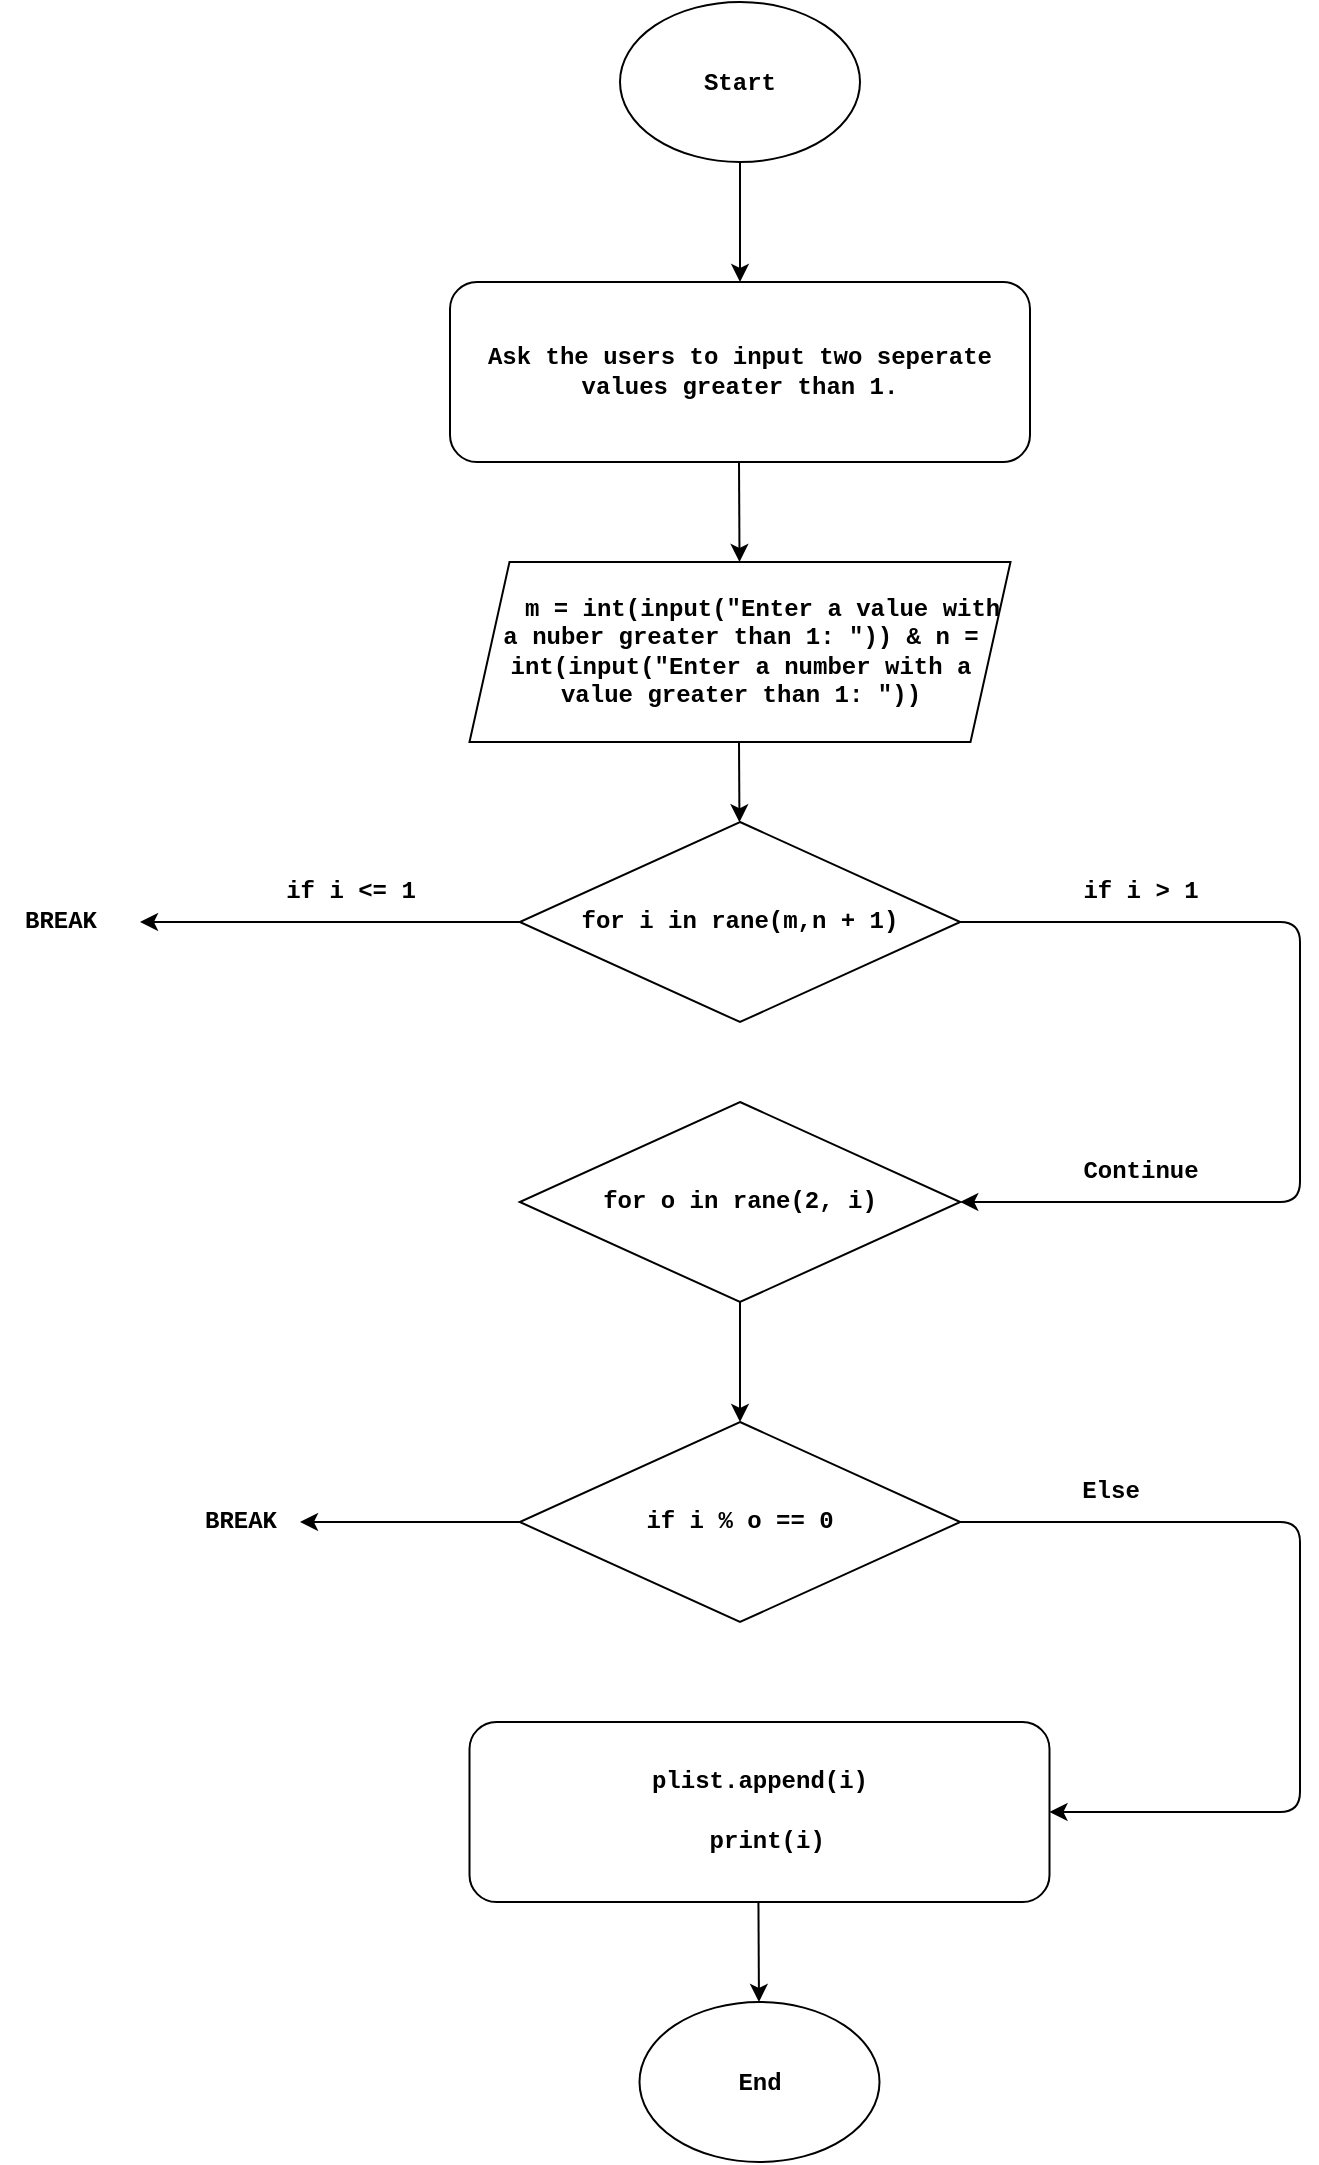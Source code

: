<mxfile>
    <diagram id="OSPSGcMACZHExQOjPP9F" name="Page-1">
        <mxGraphModel dx="876" dy="616" grid="1" gridSize="10" guides="1" tooltips="1" connect="1" arrows="1" fold="1" page="1" pageScale="1" pageWidth="850" pageHeight="1100" math="0" shadow="0">
            <root>
                <mxCell id="0"/>
                <mxCell id="1" parent="0"/>
                <mxCell id="2" value="&lt;h4&gt;&lt;font face=&quot;Courier New&quot;&gt;Start&lt;/font&gt;&lt;/h4&gt;" style="ellipse;whiteSpace=wrap;html=1;" vertex="1" parent="1">
                    <mxGeometry x="360" width="120" height="80" as="geometry"/>
                </mxCell>
                <mxCell id="3" value="" style="endArrow=classic;html=1;fontFamily=Courier New;exitX=0.5;exitY=1;exitDx=0;exitDy=0;" edge="1" parent="1" source="2">
                    <mxGeometry width="50" height="50" relative="1" as="geometry">
                        <mxPoint x="390" y="310" as="sourcePoint"/>
                        <mxPoint x="420" y="140" as="targetPoint"/>
                    </mxGeometry>
                </mxCell>
                <mxCell id="4" value="&lt;h4&gt;Ask the users to input two seperate values greater than 1.&lt;/h4&gt;" style="rounded=1;whiteSpace=wrap;html=1;fontFamily=Courier New;" vertex="1" parent="1">
                    <mxGeometry x="275" y="140" width="290" height="90" as="geometry"/>
                </mxCell>
                <mxCell id="5" value="" style="endArrow=classic;html=1;fontFamily=Courier New;exitX=0.5;exitY=1;exitDx=0;exitDy=0;" edge="1" parent="1" target="6">
                    <mxGeometry width="50" height="50" relative="1" as="geometry">
                        <mxPoint x="419.5" y="230" as="sourcePoint"/>
                        <mxPoint x="419.5" y="290" as="targetPoint"/>
                    </mxGeometry>
                </mxCell>
                <mxCell id="6" value="&lt;h4&gt;&amp;nbsp; &amp;nbsp;m = int(input(&quot;Enter a value with a nuber greater than 1: &quot;)) &amp;amp; n = int(input(&quot;Enter a number with a value greater than 1: &quot;))&lt;/h4&gt;" style="shape=parallelogram;perimeter=parallelogramPerimeter;whiteSpace=wrap;html=1;fixedSize=1;fontFamily=Courier New;" vertex="1" parent="1">
                    <mxGeometry x="284.75" y="280" width="270.5" height="90" as="geometry"/>
                </mxCell>
                <mxCell id="7" value="" style="endArrow=classic;html=1;fontFamily=Courier New;exitX=0.5;exitY=1;exitDx=0;exitDy=0;" edge="1" parent="1" target="8">
                    <mxGeometry width="50" height="50" relative="1" as="geometry">
                        <mxPoint x="419.5" y="370" as="sourcePoint"/>
                        <mxPoint x="419.763" y="420" as="targetPoint"/>
                    </mxGeometry>
                </mxCell>
                <mxCell id="8" value="&lt;h4&gt;for i in rane(m,n + 1)&lt;/h4&gt;" style="rhombus;whiteSpace=wrap;html=1;fontFamily=Courier New;" vertex="1" parent="1">
                    <mxGeometry x="309.88" y="410" width="220.24" height="100" as="geometry"/>
                </mxCell>
                <mxCell id="9" value="" style="endArrow=classic;html=1;fontFamily=Courier New;exitX=0;exitY=0.5;exitDx=0;exitDy=0;" edge="1" parent="1" source="8">
                    <mxGeometry width="50" height="50" relative="1" as="geometry">
                        <mxPoint x="390" y="360" as="sourcePoint"/>
                        <mxPoint x="120" y="460" as="targetPoint"/>
                    </mxGeometry>
                </mxCell>
                <mxCell id="10" value="&lt;b&gt;if i &amp;lt;= 1&lt;/b&gt;" style="text;html=1;align=center;verticalAlign=middle;resizable=0;points=[];autosize=1;strokeColor=none;fillColor=none;fontFamily=Courier New;" vertex="1" parent="1">
                    <mxGeometry x="180" y="430" width="90" height="30" as="geometry"/>
                </mxCell>
                <mxCell id="11" value="" style="endArrow=classic;html=1;fontFamily=Courier New;exitX=1;exitY=0.5;exitDx=0;exitDy=0;entryX=1;entryY=0.5;entryDx=0;entryDy=0;" edge="1" parent="1" source="8" target="14">
                    <mxGeometry width="50" height="50" relative="1" as="geometry">
                        <mxPoint x="390" y="360" as="sourcePoint"/>
                        <mxPoint x="720" y="460" as="targetPoint"/>
                        <Array as="points">
                            <mxPoint x="700" y="460"/>
                            <mxPoint x="700" y="600"/>
                        </Array>
                    </mxGeometry>
                </mxCell>
                <mxCell id="12" value="&lt;b&gt;if i &amp;gt; 1&lt;/b&gt;" style="text;html=1;align=center;verticalAlign=middle;resizable=0;points=[];autosize=1;strokeColor=none;fillColor=none;fontFamily=Courier New;" vertex="1" parent="1">
                    <mxGeometry x="580" y="430" width="80" height="30" as="geometry"/>
                </mxCell>
                <mxCell id="14" value="&lt;h4&gt;for o in rane(2, i)&lt;/h4&gt;" style="rhombus;whiteSpace=wrap;html=1;fontFamily=Courier New;" vertex="1" parent="1">
                    <mxGeometry x="309.88" y="550" width="220.24" height="100" as="geometry"/>
                </mxCell>
                <mxCell id="15" value="&lt;b&gt;Continue&lt;/b&gt;" style="text;html=1;align=center;verticalAlign=middle;resizable=0;points=[];autosize=1;strokeColor=none;fillColor=none;fontFamily=Courier New;" vertex="1" parent="1">
                    <mxGeometry x="580" y="570" width="80" height="30" as="geometry"/>
                </mxCell>
                <mxCell id="16" value="&lt;b&gt;BREAK&lt;/b&gt;" style="text;html=1;align=center;verticalAlign=middle;resizable=0;points=[];autosize=1;strokeColor=none;fillColor=none;fontFamily=Courier New;" vertex="1" parent="1">
                    <mxGeometry x="50" y="445" width="60" height="30" as="geometry"/>
                </mxCell>
                <mxCell id="17" value="" style="endArrow=classic;html=1;fontFamily=Courier New;exitX=0.5;exitY=1;exitDx=0;exitDy=0;" edge="1" parent="1" source="14">
                    <mxGeometry width="50" height="50" relative="1" as="geometry">
                        <mxPoint x="400" y="720" as="sourcePoint"/>
                        <mxPoint x="420" y="710" as="targetPoint"/>
                    </mxGeometry>
                </mxCell>
                <mxCell id="18" value="&lt;h4&gt;if i % o == 0&lt;/h4&gt;" style="rhombus;whiteSpace=wrap;html=1;fontFamily=Courier New;" vertex="1" parent="1">
                    <mxGeometry x="309.88" y="710" width="220.24" height="100" as="geometry"/>
                </mxCell>
                <mxCell id="19" value="" style="endArrow=classic;html=1;fontFamily=Courier New;exitX=0;exitY=0.5;exitDx=0;exitDy=0;" edge="1" parent="1" source="18">
                    <mxGeometry width="50" height="50" relative="1" as="geometry">
                        <mxPoint x="400" y="690" as="sourcePoint"/>
                        <mxPoint x="200" y="760" as="targetPoint"/>
                    </mxGeometry>
                </mxCell>
                <mxCell id="20" value="&lt;b&gt;BREAK&lt;/b&gt;" style="text;html=1;align=center;verticalAlign=middle;resizable=0;points=[];autosize=1;strokeColor=none;fillColor=none;fontFamily=Courier New;" vertex="1" parent="1">
                    <mxGeometry x="140" y="745" width="60" height="30" as="geometry"/>
                </mxCell>
                <mxCell id="21" value="" style="endArrow=classic;html=1;fontFamily=Courier New;exitX=1;exitY=0.5;exitDx=0;exitDy=0;entryX=1;entryY=0.5;entryDx=0;entryDy=0;" edge="1" parent="1" source="18" target="23">
                    <mxGeometry width="50" height="50" relative="1" as="geometry">
                        <mxPoint x="400" y="690" as="sourcePoint"/>
                        <mxPoint x="690" y="760" as="targetPoint"/>
                        <Array as="points">
                            <mxPoint x="700" y="760"/>
                            <mxPoint x="700" y="905"/>
                        </Array>
                    </mxGeometry>
                </mxCell>
                <mxCell id="22" value="&lt;b&gt;Else&lt;/b&gt;" style="text;html=1;align=center;verticalAlign=middle;resizable=0;points=[];autosize=1;strokeColor=none;fillColor=none;fontFamily=Courier New;" vertex="1" parent="1">
                    <mxGeometry x="580" y="730" width="50" height="30" as="geometry"/>
                </mxCell>
                <mxCell id="23" value="&lt;h4&gt;plist.append(i)&lt;/h4&gt;&lt;h4&gt;&amp;nbsp;print(i)&lt;/h4&gt;" style="rounded=1;whiteSpace=wrap;html=1;fontFamily=Courier New;" vertex="1" parent="1">
                    <mxGeometry x="284.75" y="860" width="290" height="90" as="geometry"/>
                </mxCell>
                <mxCell id="24" value="" style="endArrow=classic;html=1;fontFamily=Courier New;exitX=0.5;exitY=1;exitDx=0;exitDy=0;" edge="1" parent="1">
                    <mxGeometry width="50" height="50" relative="1" as="geometry">
                        <mxPoint x="429.22" y="950" as="sourcePoint"/>
                        <mxPoint x="429.483" y="1000" as="targetPoint"/>
                    </mxGeometry>
                </mxCell>
                <mxCell id="25" value="&lt;h4&gt;&lt;font face=&quot;Courier New&quot;&gt;End&lt;/font&gt;&lt;/h4&gt;" style="ellipse;whiteSpace=wrap;html=1;" vertex="1" parent="1">
                    <mxGeometry x="369.75" y="1000" width="120" height="80" as="geometry"/>
                </mxCell>
            </root>
        </mxGraphModel>
    </diagram>
</mxfile>